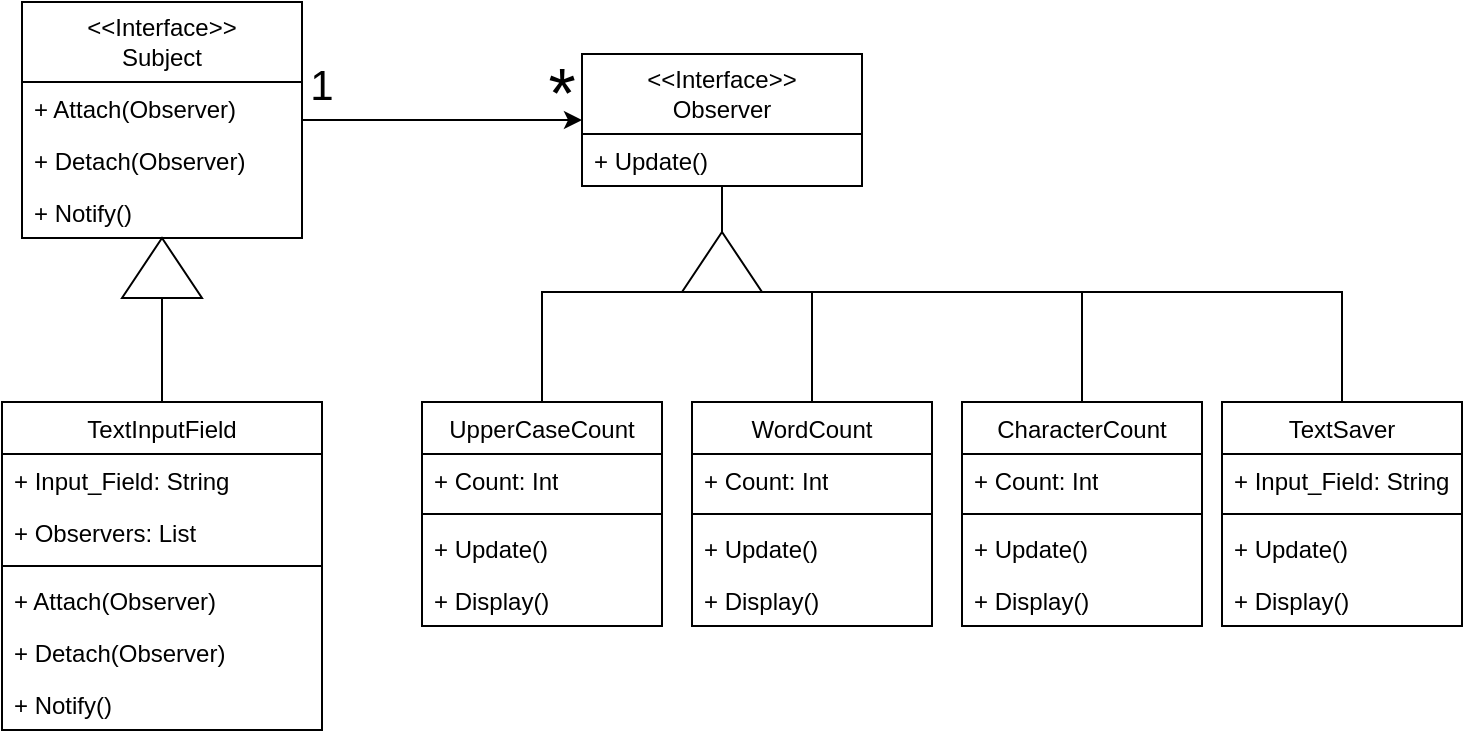 <mxfile version="26.1.1">
  <diagram name="Page-1" id="M6M1n3PG2ZThQFWIiY1p">
    <mxGraphModel dx="1632" dy="753" grid="1" gridSize="10" guides="1" tooltips="1" connect="1" arrows="1" fold="1" page="1" pageScale="1" pageWidth="850" pageHeight="1100" math="0" shadow="0">
      <root>
        <mxCell id="0" />
        <mxCell id="1" parent="0" />
        <mxCell id="OFK6M28kwdeZKcRMnIBn-9" style="edgeStyle=orthogonalEdgeStyle;rounded=0;orthogonalLoop=1;jettySize=auto;html=1;entryX=0;entryY=0.5;entryDx=0;entryDy=0;" edge="1" parent="1" source="OFK6M28kwdeZKcRMnIBn-1" target="OFK6M28kwdeZKcRMnIBn-5">
          <mxGeometry relative="1" as="geometry">
            <mxPoint x="410" y="90" as="targetPoint" />
          </mxGeometry>
        </mxCell>
        <mxCell id="OFK6M28kwdeZKcRMnIBn-1" value="&amp;lt;&amp;lt;Interface&amp;gt;&amp;gt;&lt;div&gt;Subject&lt;/div&gt;" style="swimlane;fontStyle=0;childLayout=stackLayout;horizontal=1;startSize=40;fillColor=none;horizontalStack=0;resizeParent=1;resizeParentMax=0;resizeLast=0;collapsible=1;marginBottom=0;whiteSpace=wrap;html=1;" vertex="1" parent="1">
          <mxGeometry x="120" y="160" width="140" height="118" as="geometry">
            <mxRectangle x="120" y="160" width="120" height="40" as="alternateBounds" />
          </mxGeometry>
        </mxCell>
        <mxCell id="OFK6M28kwdeZKcRMnIBn-2" value="+ Attach(Observer)" style="text;strokeColor=none;fillColor=none;align=left;verticalAlign=top;spacingLeft=4;spacingRight=4;overflow=hidden;rotatable=0;points=[[0,0.5],[1,0.5]];portConstraint=eastwest;whiteSpace=wrap;html=1;" vertex="1" parent="OFK6M28kwdeZKcRMnIBn-1">
          <mxGeometry y="40" width="140" height="26" as="geometry" />
        </mxCell>
        <mxCell id="OFK6M28kwdeZKcRMnIBn-3" value="+ Detach(Observer)" style="text;strokeColor=none;fillColor=none;align=left;verticalAlign=top;spacingLeft=4;spacingRight=4;overflow=hidden;rotatable=0;points=[[0,0.5],[1,0.5]];portConstraint=eastwest;whiteSpace=wrap;html=1;" vertex="1" parent="OFK6M28kwdeZKcRMnIBn-1">
          <mxGeometry y="66" width="140" height="26" as="geometry" />
        </mxCell>
        <mxCell id="OFK6M28kwdeZKcRMnIBn-4" value="+ Notify()" style="text;strokeColor=none;fillColor=none;align=left;verticalAlign=top;spacingLeft=4;spacingRight=4;overflow=hidden;rotatable=0;points=[[0,0.5],[1,0.5]];portConstraint=eastwest;whiteSpace=wrap;html=1;" vertex="1" parent="OFK6M28kwdeZKcRMnIBn-1">
          <mxGeometry y="92" width="140" height="26" as="geometry" />
        </mxCell>
        <mxCell id="OFK6M28kwdeZKcRMnIBn-5" value="&amp;lt;&amp;lt;Interface&amp;gt;&amp;gt;&lt;div&gt;Observer&lt;/div&gt;" style="swimlane;fontStyle=0;childLayout=stackLayout;horizontal=1;startSize=40;fillColor=none;horizontalStack=0;resizeParent=1;resizeParentMax=0;resizeLast=0;collapsible=1;marginBottom=0;whiteSpace=wrap;html=1;" vertex="1" parent="1">
          <mxGeometry x="400" y="186" width="140" height="66" as="geometry">
            <mxRectangle x="400" y="186" width="120" height="40" as="alternateBounds" />
          </mxGeometry>
        </mxCell>
        <mxCell id="OFK6M28kwdeZKcRMnIBn-6" value="+ Update()" style="text;strokeColor=none;fillColor=none;align=left;verticalAlign=top;spacingLeft=4;spacingRight=4;overflow=hidden;rotatable=0;points=[[0,0.5],[1,0.5]];portConstraint=eastwest;whiteSpace=wrap;html=1;" vertex="1" parent="OFK6M28kwdeZKcRMnIBn-5">
          <mxGeometry y="40" width="140" height="26" as="geometry" />
        </mxCell>
        <mxCell id="OFK6M28kwdeZKcRMnIBn-14" style="edgeStyle=orthogonalEdgeStyle;rounded=0;orthogonalLoop=1;jettySize=auto;html=1;entryX=0.5;entryY=1;entryDx=0;entryDy=0;endArrow=none;startFill=0;exitX=0.5;exitY=0;exitDx=0;exitDy=0;" edge="1" parent="1" source="OFK6M28kwdeZKcRMnIBn-16" target="OFK6M28kwdeZKcRMnIBn-1">
          <mxGeometry relative="1" as="geometry">
            <mxPoint x="190" y="310" as="targetPoint" />
            <mxPoint x="190" y="360" as="sourcePoint" />
          </mxGeometry>
        </mxCell>
        <mxCell id="OFK6M28kwdeZKcRMnIBn-15" value="" style="triangle;whiteSpace=wrap;html=1;rotation=-90;" vertex="1" parent="1">
          <mxGeometry x="175" y="273" width="30" height="40" as="geometry" />
        </mxCell>
        <mxCell id="OFK6M28kwdeZKcRMnIBn-16" value="&lt;span style=&quot;font-weight: normal;&quot;&gt;TextInputField&lt;/span&gt;" style="swimlane;fontStyle=1;align=center;verticalAlign=top;childLayout=stackLayout;horizontal=1;startSize=26;horizontalStack=0;resizeParent=1;resizeParentMax=0;resizeLast=0;collapsible=1;marginBottom=0;whiteSpace=wrap;html=1;" vertex="1" parent="1">
          <mxGeometry x="110" y="360" width="160" height="164" as="geometry">
            <mxRectangle x="110" y="360" width="120" height="30" as="alternateBounds" />
          </mxGeometry>
        </mxCell>
        <mxCell id="OFK6M28kwdeZKcRMnIBn-17" value="+ Input_Field: String&lt;div&gt;&lt;br&gt;&lt;/div&gt;" style="text;strokeColor=none;fillColor=none;align=left;verticalAlign=top;spacingLeft=4;spacingRight=4;overflow=hidden;rotatable=0;points=[[0,0.5],[1,0.5]];portConstraint=eastwest;whiteSpace=wrap;html=1;" vertex="1" parent="OFK6M28kwdeZKcRMnIBn-16">
          <mxGeometry y="26" width="160" height="26" as="geometry" />
        </mxCell>
        <mxCell id="OFK6M28kwdeZKcRMnIBn-27" value="+ Observers: List" style="text;strokeColor=none;fillColor=none;align=left;verticalAlign=top;spacingLeft=4;spacingRight=4;overflow=hidden;rotatable=0;points=[[0,0.5],[1,0.5]];portConstraint=eastwest;whiteSpace=wrap;html=1;" vertex="1" parent="OFK6M28kwdeZKcRMnIBn-16">
          <mxGeometry y="52" width="160" height="26" as="geometry" />
        </mxCell>
        <mxCell id="OFK6M28kwdeZKcRMnIBn-18" value="" style="line;strokeWidth=1;fillColor=none;align=left;verticalAlign=middle;spacingTop=-1;spacingLeft=3;spacingRight=3;rotatable=0;labelPosition=right;points=[];portConstraint=eastwest;strokeColor=inherit;" vertex="1" parent="OFK6M28kwdeZKcRMnIBn-16">
          <mxGeometry y="78" width="160" height="8" as="geometry" />
        </mxCell>
        <mxCell id="OFK6M28kwdeZKcRMnIBn-19" value="+ Attach(Observer)" style="text;strokeColor=none;fillColor=none;align=left;verticalAlign=top;spacingLeft=4;spacingRight=4;overflow=hidden;rotatable=0;points=[[0,0.5],[1,0.5]];portConstraint=eastwest;whiteSpace=wrap;html=1;" vertex="1" parent="OFK6M28kwdeZKcRMnIBn-16">
          <mxGeometry y="86" width="160" height="26" as="geometry" />
        </mxCell>
        <mxCell id="OFK6M28kwdeZKcRMnIBn-26" value="+ Detach(Observer)" style="text;strokeColor=none;fillColor=none;align=left;verticalAlign=top;spacingLeft=4;spacingRight=4;overflow=hidden;rotatable=0;points=[[0,0.5],[1,0.5]];portConstraint=eastwest;whiteSpace=wrap;html=1;" vertex="1" parent="OFK6M28kwdeZKcRMnIBn-16">
          <mxGeometry y="112" width="160" height="26" as="geometry" />
        </mxCell>
        <mxCell id="OFK6M28kwdeZKcRMnIBn-25" value="+ Notify()" style="text;strokeColor=none;fillColor=none;align=left;verticalAlign=top;spacingLeft=4;spacingRight=4;overflow=hidden;rotatable=0;points=[[0,0.5],[1,0.5]];portConstraint=eastwest;whiteSpace=wrap;html=1;" vertex="1" parent="OFK6M28kwdeZKcRMnIBn-16">
          <mxGeometry y="138" width="160" height="26" as="geometry" />
        </mxCell>
        <mxCell id="OFK6M28kwdeZKcRMnIBn-20" value="*" style="text;html=1;align=center;verticalAlign=middle;whiteSpace=wrap;rounded=0;fontSize=35;" vertex="1" parent="1">
          <mxGeometry x="380" y="190" width="20" height="30" as="geometry" />
        </mxCell>
        <mxCell id="OFK6M28kwdeZKcRMnIBn-21" value="1" style="text;html=1;align=center;verticalAlign=middle;whiteSpace=wrap;rounded=0;fontSize=21;" vertex="1" parent="1">
          <mxGeometry x="260" y="186" width="20" height="30" as="geometry" />
        </mxCell>
        <mxCell id="OFK6M28kwdeZKcRMnIBn-37" style="edgeStyle=orthogonalEdgeStyle;rounded=0;orthogonalLoop=1;jettySize=auto;html=1;entryX=0.5;entryY=1;entryDx=0;entryDy=0;endArrow=none;startFill=0;" edge="1" parent="1" source="OFK6M28kwdeZKcRMnIBn-38" target="OFK6M28kwdeZKcRMnIBn-5">
          <mxGeometry relative="1" as="geometry" />
        </mxCell>
        <mxCell id="OFK6M28kwdeZKcRMnIBn-30" value="&lt;span style=&quot;font-weight: normal;&quot;&gt;UpperCaseCount&lt;/span&gt;" style="swimlane;fontStyle=1;align=center;verticalAlign=top;childLayout=stackLayout;horizontal=1;startSize=26;horizontalStack=0;resizeParent=1;resizeParentMax=0;resizeLast=0;collapsible=1;marginBottom=0;whiteSpace=wrap;html=1;" vertex="1" parent="1">
          <mxGeometry x="320" y="360" width="120" height="112" as="geometry" />
        </mxCell>
        <mxCell id="OFK6M28kwdeZKcRMnIBn-31" value="+ Count: Int" style="text;strokeColor=none;fillColor=none;align=left;verticalAlign=top;spacingLeft=4;spacingRight=4;overflow=hidden;rotatable=0;points=[[0,0.5],[1,0.5]];portConstraint=eastwest;whiteSpace=wrap;html=1;" vertex="1" parent="OFK6M28kwdeZKcRMnIBn-30">
          <mxGeometry y="26" width="120" height="26" as="geometry" />
        </mxCell>
        <mxCell id="OFK6M28kwdeZKcRMnIBn-33" value="" style="line;strokeWidth=1;fillColor=none;align=left;verticalAlign=middle;spacingTop=-1;spacingLeft=3;spacingRight=3;rotatable=0;labelPosition=right;points=[];portConstraint=eastwest;strokeColor=inherit;" vertex="1" parent="OFK6M28kwdeZKcRMnIBn-30">
          <mxGeometry y="52" width="120" height="8" as="geometry" />
        </mxCell>
        <mxCell id="OFK6M28kwdeZKcRMnIBn-35" value="+ Update()" style="text;strokeColor=none;fillColor=none;align=left;verticalAlign=top;spacingLeft=4;spacingRight=4;overflow=hidden;rotatable=0;points=[[0,0.5],[1,0.5]];portConstraint=eastwest;whiteSpace=wrap;html=1;" vertex="1" parent="OFK6M28kwdeZKcRMnIBn-30">
          <mxGeometry y="60" width="120" height="26" as="geometry" />
        </mxCell>
        <mxCell id="OFK6M28kwdeZKcRMnIBn-36" value="+ Display()" style="text;strokeColor=none;fillColor=none;align=left;verticalAlign=top;spacingLeft=4;spacingRight=4;overflow=hidden;rotatable=0;points=[[0,0.5],[1,0.5]];portConstraint=eastwest;whiteSpace=wrap;html=1;" vertex="1" parent="OFK6M28kwdeZKcRMnIBn-30">
          <mxGeometry y="86" width="120" height="26" as="geometry" />
        </mxCell>
        <mxCell id="OFK6M28kwdeZKcRMnIBn-40" value="" style="edgeStyle=orthogonalEdgeStyle;rounded=0;orthogonalLoop=1;jettySize=auto;html=1;entryX=0;entryY=0.5;entryDx=0;entryDy=0;endArrow=none;startFill=0;exitX=0.5;exitY=0;exitDx=0;exitDy=0;" edge="1" parent="1" source="OFK6M28kwdeZKcRMnIBn-30" target="OFK6M28kwdeZKcRMnIBn-38">
          <mxGeometry relative="1" as="geometry">
            <mxPoint x="400" y="360" as="sourcePoint" />
            <mxPoint x="470" y="252" as="targetPoint" />
            <Array as="points">
              <mxPoint x="380" y="305" />
            </Array>
          </mxGeometry>
        </mxCell>
        <mxCell id="OFK6M28kwdeZKcRMnIBn-38" value="" style="triangle;whiteSpace=wrap;html=1;rotation=-90;" vertex="1" parent="1">
          <mxGeometry x="455" y="270" width="30" height="40" as="geometry" />
        </mxCell>
        <mxCell id="OFK6M28kwdeZKcRMnIBn-46" style="edgeStyle=orthogonalEdgeStyle;rounded=0;orthogonalLoop=1;jettySize=auto;html=1;entryX=0;entryY=0.5;entryDx=0;entryDy=0;endArrow=none;startFill=0;" edge="1" parent="1" source="OFK6M28kwdeZKcRMnIBn-41" target="OFK6M28kwdeZKcRMnIBn-38">
          <mxGeometry relative="1" as="geometry">
            <Array as="points">
              <mxPoint x="515" y="305" />
            </Array>
          </mxGeometry>
        </mxCell>
        <mxCell id="OFK6M28kwdeZKcRMnIBn-41" value="&lt;span style=&quot;font-weight: normal;&quot;&gt;WordCount&lt;/span&gt;" style="swimlane;fontStyle=1;align=center;verticalAlign=top;childLayout=stackLayout;horizontal=1;startSize=26;horizontalStack=0;resizeParent=1;resizeParentMax=0;resizeLast=0;collapsible=1;marginBottom=0;whiteSpace=wrap;html=1;" vertex="1" parent="1">
          <mxGeometry x="455" y="360" width="120" height="112" as="geometry" />
        </mxCell>
        <mxCell id="OFK6M28kwdeZKcRMnIBn-42" value="+ Count: Int" style="text;strokeColor=none;fillColor=none;align=left;verticalAlign=top;spacingLeft=4;spacingRight=4;overflow=hidden;rotatable=0;points=[[0,0.5],[1,0.5]];portConstraint=eastwest;whiteSpace=wrap;html=1;" vertex="1" parent="OFK6M28kwdeZKcRMnIBn-41">
          <mxGeometry y="26" width="120" height="26" as="geometry" />
        </mxCell>
        <mxCell id="OFK6M28kwdeZKcRMnIBn-43" value="" style="line;strokeWidth=1;fillColor=none;align=left;verticalAlign=middle;spacingTop=-1;spacingLeft=3;spacingRight=3;rotatable=0;labelPosition=right;points=[];portConstraint=eastwest;strokeColor=inherit;" vertex="1" parent="OFK6M28kwdeZKcRMnIBn-41">
          <mxGeometry y="52" width="120" height="8" as="geometry" />
        </mxCell>
        <mxCell id="OFK6M28kwdeZKcRMnIBn-44" value="+ Update()" style="text;strokeColor=none;fillColor=none;align=left;verticalAlign=top;spacingLeft=4;spacingRight=4;overflow=hidden;rotatable=0;points=[[0,0.5],[1,0.5]];portConstraint=eastwest;whiteSpace=wrap;html=1;" vertex="1" parent="OFK6M28kwdeZKcRMnIBn-41">
          <mxGeometry y="60" width="120" height="26" as="geometry" />
        </mxCell>
        <mxCell id="OFK6M28kwdeZKcRMnIBn-45" value="+ Display()" style="text;strokeColor=none;fillColor=none;align=left;verticalAlign=top;spacingLeft=4;spacingRight=4;overflow=hidden;rotatable=0;points=[[0,0.5],[1,0.5]];portConstraint=eastwest;whiteSpace=wrap;html=1;" vertex="1" parent="OFK6M28kwdeZKcRMnIBn-41">
          <mxGeometry y="86" width="120" height="26" as="geometry" />
        </mxCell>
        <mxCell id="OFK6M28kwdeZKcRMnIBn-52" style="edgeStyle=orthogonalEdgeStyle;rounded=0;orthogonalLoop=1;jettySize=auto;html=1;entryX=0;entryY=0.5;entryDx=0;entryDy=0;exitX=0.5;exitY=0;exitDx=0;exitDy=0;endArrow=none;startFill=0;" edge="1" parent="1" source="OFK6M28kwdeZKcRMnIBn-47" target="OFK6M28kwdeZKcRMnIBn-38">
          <mxGeometry relative="1" as="geometry">
            <mxPoint x="630" y="320" as="sourcePoint" />
            <Array as="points">
              <mxPoint x="650" y="305" />
            </Array>
          </mxGeometry>
        </mxCell>
        <mxCell id="OFK6M28kwdeZKcRMnIBn-47" value="&lt;span style=&quot;font-weight: normal;&quot;&gt;CharacterCount&lt;/span&gt;" style="swimlane;fontStyle=1;align=center;verticalAlign=top;childLayout=stackLayout;horizontal=1;startSize=26;horizontalStack=0;resizeParent=1;resizeParentMax=0;resizeLast=0;collapsible=1;marginBottom=0;whiteSpace=wrap;html=1;" vertex="1" parent="1">
          <mxGeometry x="590" y="360" width="120" height="112" as="geometry" />
        </mxCell>
        <mxCell id="OFK6M28kwdeZKcRMnIBn-48" value="+ Count: Int" style="text;strokeColor=none;fillColor=none;align=left;verticalAlign=top;spacingLeft=4;spacingRight=4;overflow=hidden;rotatable=0;points=[[0,0.5],[1,0.5]];portConstraint=eastwest;whiteSpace=wrap;html=1;" vertex="1" parent="OFK6M28kwdeZKcRMnIBn-47">
          <mxGeometry y="26" width="120" height="26" as="geometry" />
        </mxCell>
        <mxCell id="OFK6M28kwdeZKcRMnIBn-49" value="" style="line;strokeWidth=1;fillColor=none;align=left;verticalAlign=middle;spacingTop=-1;spacingLeft=3;spacingRight=3;rotatable=0;labelPosition=right;points=[];portConstraint=eastwest;strokeColor=inherit;" vertex="1" parent="OFK6M28kwdeZKcRMnIBn-47">
          <mxGeometry y="52" width="120" height="8" as="geometry" />
        </mxCell>
        <mxCell id="OFK6M28kwdeZKcRMnIBn-50" value="+ Update()" style="text;strokeColor=none;fillColor=none;align=left;verticalAlign=top;spacingLeft=4;spacingRight=4;overflow=hidden;rotatable=0;points=[[0,0.5],[1,0.5]];portConstraint=eastwest;whiteSpace=wrap;html=1;" vertex="1" parent="OFK6M28kwdeZKcRMnIBn-47">
          <mxGeometry y="60" width="120" height="26" as="geometry" />
        </mxCell>
        <mxCell id="OFK6M28kwdeZKcRMnIBn-51" value="+ Display()" style="text;strokeColor=none;fillColor=none;align=left;verticalAlign=top;spacingLeft=4;spacingRight=4;overflow=hidden;rotatable=0;points=[[0,0.5],[1,0.5]];portConstraint=eastwest;whiteSpace=wrap;html=1;" vertex="1" parent="OFK6M28kwdeZKcRMnIBn-47">
          <mxGeometry y="86" width="120" height="26" as="geometry" />
        </mxCell>
        <mxCell id="OFK6M28kwdeZKcRMnIBn-58" style="edgeStyle=orthogonalEdgeStyle;rounded=0;orthogonalLoop=1;jettySize=auto;html=1;entryX=0;entryY=0.5;entryDx=0;entryDy=0;endArrow=none;startFill=0;" edge="1" parent="1" source="OFK6M28kwdeZKcRMnIBn-53" target="OFK6M28kwdeZKcRMnIBn-38">
          <mxGeometry relative="1" as="geometry">
            <Array as="points">
              <mxPoint x="780" y="305" />
            </Array>
          </mxGeometry>
        </mxCell>
        <mxCell id="OFK6M28kwdeZKcRMnIBn-53" value="&lt;span style=&quot;font-weight: normal;&quot;&gt;TextSaver&lt;/span&gt;" style="swimlane;fontStyle=1;align=center;verticalAlign=top;childLayout=stackLayout;horizontal=1;startSize=26;horizontalStack=0;resizeParent=1;resizeParentMax=0;resizeLast=0;collapsible=1;marginBottom=0;whiteSpace=wrap;html=1;" vertex="1" parent="1">
          <mxGeometry x="720" y="360" width="120" height="112" as="geometry" />
        </mxCell>
        <mxCell id="OFK6M28kwdeZKcRMnIBn-54" value="+ Input_Field: String" style="text;strokeColor=none;fillColor=none;align=left;verticalAlign=top;spacingLeft=4;spacingRight=4;overflow=hidden;rotatable=0;points=[[0,0.5],[1,0.5]];portConstraint=eastwest;whiteSpace=wrap;html=1;" vertex="1" parent="OFK6M28kwdeZKcRMnIBn-53">
          <mxGeometry y="26" width="120" height="26" as="geometry" />
        </mxCell>
        <mxCell id="OFK6M28kwdeZKcRMnIBn-55" value="" style="line;strokeWidth=1;fillColor=none;align=left;verticalAlign=middle;spacingTop=-1;spacingLeft=3;spacingRight=3;rotatable=0;labelPosition=right;points=[];portConstraint=eastwest;strokeColor=inherit;" vertex="1" parent="OFK6M28kwdeZKcRMnIBn-53">
          <mxGeometry y="52" width="120" height="8" as="geometry" />
        </mxCell>
        <mxCell id="OFK6M28kwdeZKcRMnIBn-56" value="+ Update()" style="text;strokeColor=none;fillColor=none;align=left;verticalAlign=top;spacingLeft=4;spacingRight=4;overflow=hidden;rotatable=0;points=[[0,0.5],[1,0.5]];portConstraint=eastwest;whiteSpace=wrap;html=1;" vertex="1" parent="OFK6M28kwdeZKcRMnIBn-53">
          <mxGeometry y="60" width="120" height="26" as="geometry" />
        </mxCell>
        <mxCell id="OFK6M28kwdeZKcRMnIBn-57" value="+ Display()" style="text;strokeColor=none;fillColor=none;align=left;verticalAlign=top;spacingLeft=4;spacingRight=4;overflow=hidden;rotatable=0;points=[[0,0.5],[1,0.5]];portConstraint=eastwest;whiteSpace=wrap;html=1;" vertex="1" parent="OFK6M28kwdeZKcRMnIBn-53">
          <mxGeometry y="86" width="120" height="26" as="geometry" />
        </mxCell>
      </root>
    </mxGraphModel>
  </diagram>
</mxfile>
